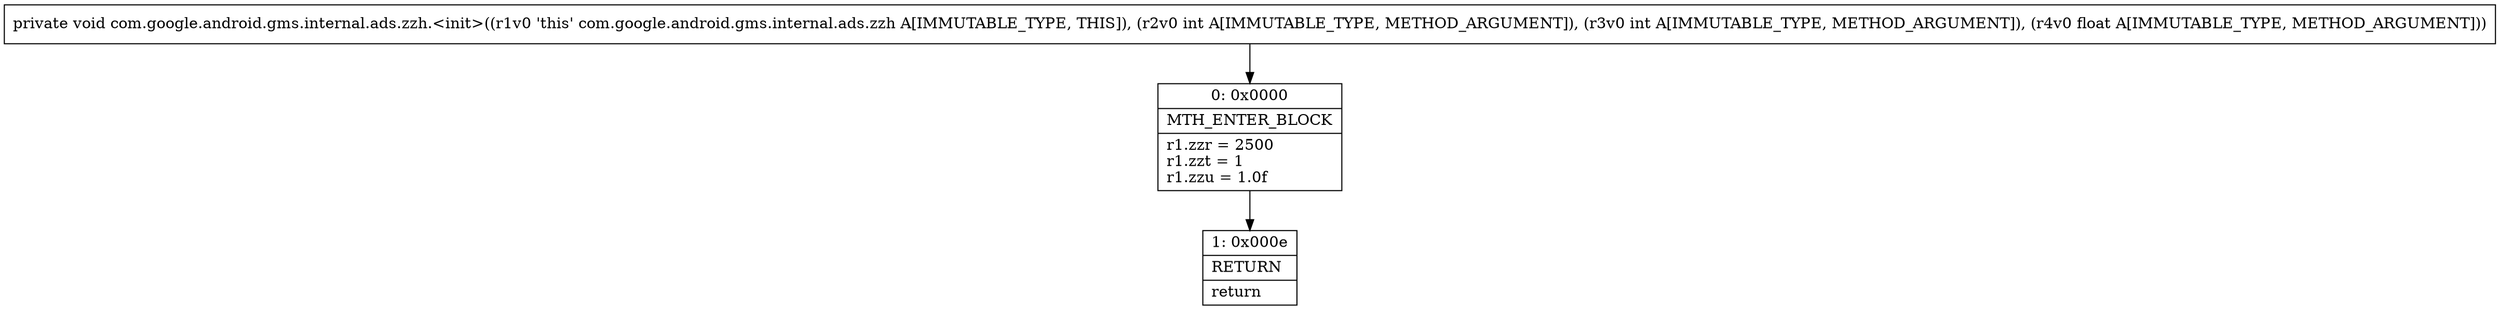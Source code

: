 digraph "CFG forcom.google.android.gms.internal.ads.zzh.\<init\>(IIF)V" {
Node_0 [shape=record,label="{0\:\ 0x0000|MTH_ENTER_BLOCK\l|r1.zzr = 2500\lr1.zzt = 1\lr1.zzu = 1.0f\l}"];
Node_1 [shape=record,label="{1\:\ 0x000e|RETURN\l|return\l}"];
MethodNode[shape=record,label="{private void com.google.android.gms.internal.ads.zzh.\<init\>((r1v0 'this' com.google.android.gms.internal.ads.zzh A[IMMUTABLE_TYPE, THIS]), (r2v0 int A[IMMUTABLE_TYPE, METHOD_ARGUMENT]), (r3v0 int A[IMMUTABLE_TYPE, METHOD_ARGUMENT]), (r4v0 float A[IMMUTABLE_TYPE, METHOD_ARGUMENT])) }"];
MethodNode -> Node_0;
Node_0 -> Node_1;
}

